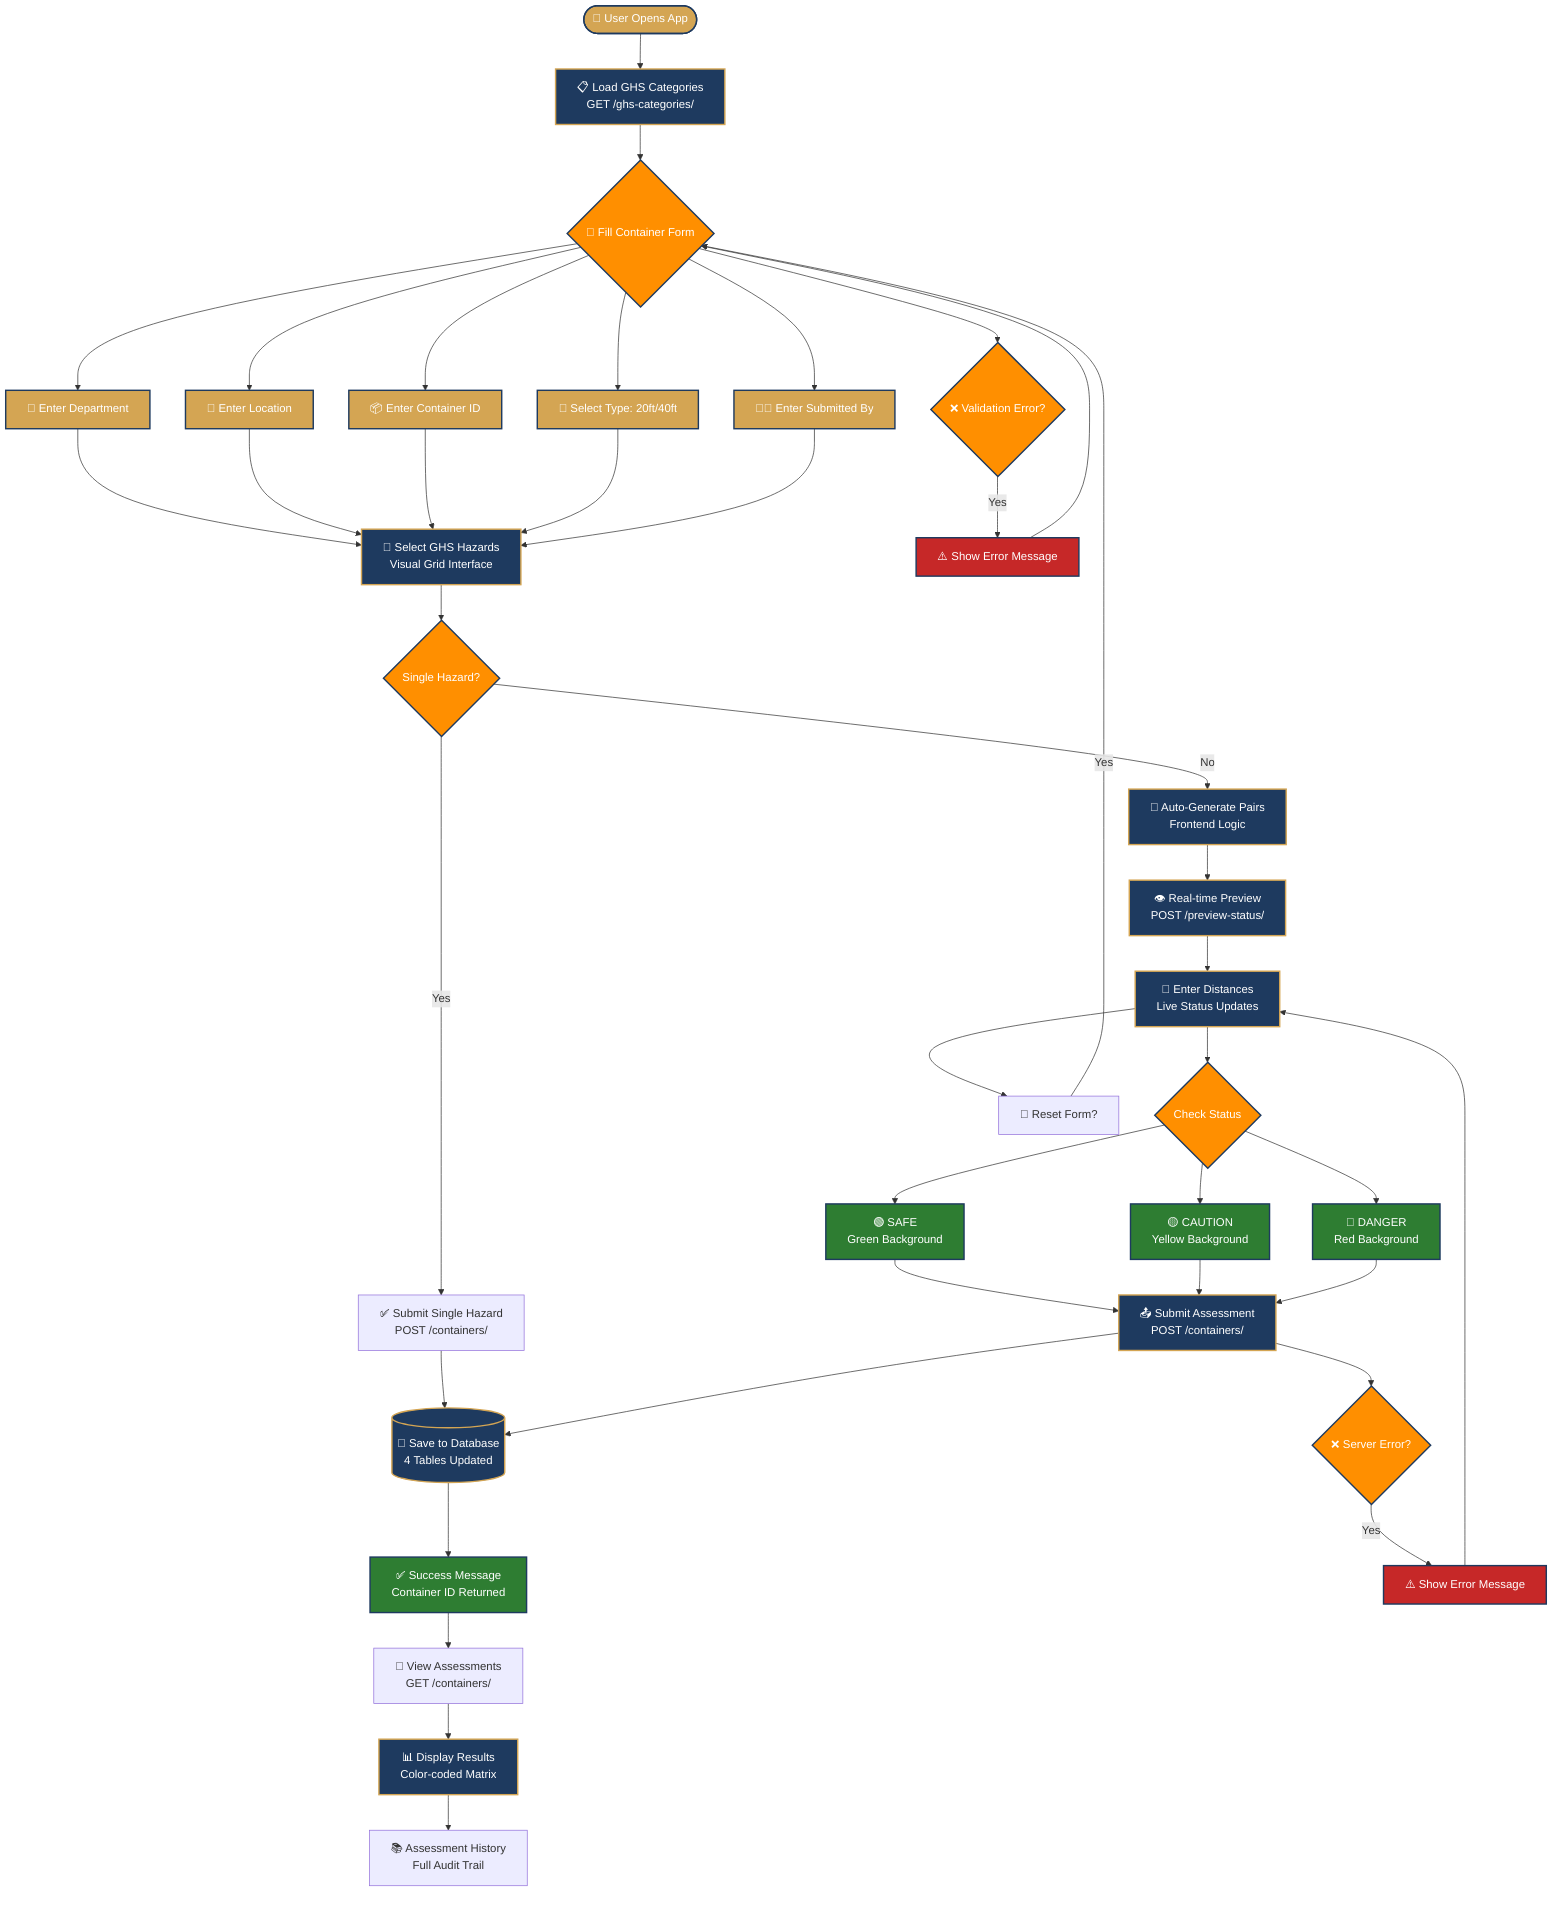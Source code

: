 flowchart TD
    START([👤 User Opens App]) --> LOAD[📋 Load GHS Categories<br/>GET /ghs-categories/]
    
    LOAD --> FORM{📝 Fill Container Form}
    FORM --> DEPT[🏢 Enter Department]
    FORM --> LOC[📍 Enter Location]
    FORM --> CONT[📦 Enter Container ID]
    FORM --> TYPE[📏 Select Type: 20ft/40ft]
    FORM --> USER[👨‍💼 Enter Submitted By]
    
    DEPT --> SELECT
    LOC --> SELECT
    CONT --> SELECT
    TYPE --> SELECT
    USER --> SELECT[🧪 Select GHS Hazards<br/>Visual Grid Interface]
    
    SELECT --> SINGLE{Single Hazard?}
    
    SINGLE -->|Yes| SUBMIT_SINGLE[✅ Submit Single Hazard<br/>POST /containers/]
    SINGLE -->|No| PAIRS[🔄 Auto-Generate Pairs<br/>Frontend Logic]
    
    PAIRS --> PREVIEW[👁️ Real-time Preview<br/>POST /preview-status/]
    PREVIEW --> DISTANCE[📐 Enter Distances<br/>Live Status Updates]
    
    DISTANCE --> STATUS{Check Status}
    STATUS --> SAFE[🟢 SAFE<br/>Green Background]
    STATUS --> CAUTION[🟡 CAUTION<br/>Yellow Background]
    STATUS --> DANGER[🔴 DANGER<br/>Red Background]
    
    SAFE --> SUBMIT
    CAUTION --> SUBMIT
    DANGER --> SUBMIT[📤 Submit Assessment<br/>POST /containers/]
    
    SUBMIT_SINGLE --> SAVE
    SUBMIT --> SAVE[(💾 Save to Database<br/>4 Tables Updated)]
    
    SAVE --> SUCCESS[✅ Success Message<br/>Container ID Returned]
    SUCCESS --> VIEW[👀 View Assessments<br/>GET /containers/]
    
    VIEW --> DISPLAY[📊 Display Results<br/>Color-coded Matrix]
    DISPLAY --> HISTORY[📚 Assessment History<br/>Full Audit Trail]
    
    %% Error Handling
    FORM --> ERROR1{❌ Validation Error?}
    ERROR1 -->|Yes| ALERT1[⚠️ Show Error Message]
    ALERT1 --> FORM
    
    SUBMIT --> ERROR2{❌ Server Error?}
    ERROR2 -->|Yes| ALERT2[⚠️ Show Error Message]
    ALERT2 --> DISTANCE
    
    %% Reset Flow
    DISTANCE --> RESET[🔄 Reset Form?]
    RESET -->|Yes| FORM
    
    %% Styling
    classDef user fill:#D4A553,stroke:#1E3A5F,stroke-width:2px,color:#fff
    classDef process fill:#1E3A5F,stroke:#D4A553,stroke-width:2px,color:#fff
    classDef decision fill:#FF8F00,stroke:#1E3A5F,stroke-width:2px,color:#fff
    classDef status fill:#2E7D32,stroke:#1E3A5F,stroke-width:2px,color:#fff
    classDef error fill:#C62828,stroke:#1E3A5F,stroke-width:2px,color:#fff
    
    class START,USER,DEPT,LOC,CONT,TYPE user
    class LOAD,SELECT,PAIRS,PREVIEW,DISTANCE,SUBMIT,SAVE,DISPLAY process
    class FORM,SINGLE,STATUS,ERROR1,ERROR2 decision
    class SAFE,CAUTION,DANGER,SUCCESS status
    class ALERT1,ALERT2 error